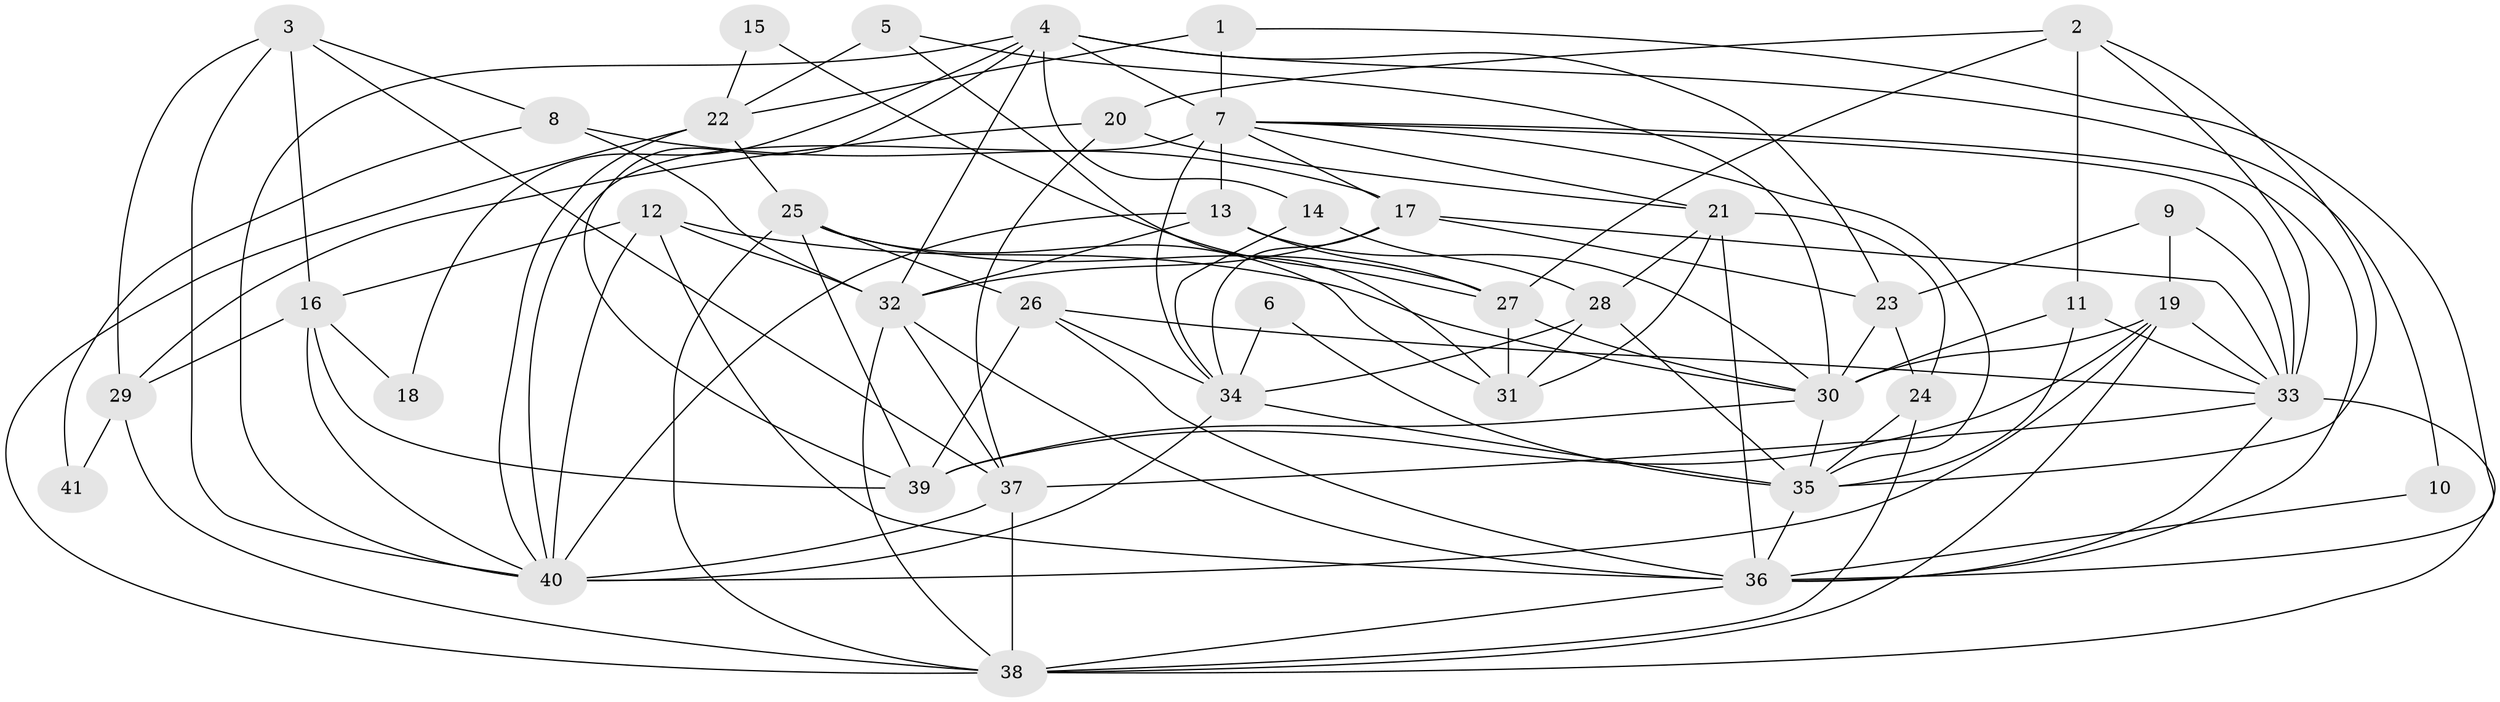 // original degree distribution, {3: 0.2804878048780488, 5: 0.14634146341463414, 6: 0.13414634146341464, 4: 0.3048780487804878, 8: 0.012195121951219513, 2: 0.10975609756097561, 7: 0.012195121951219513}
// Generated by graph-tools (version 1.1) at 2025/26/03/09/25 03:26:16]
// undirected, 41 vertices, 114 edges
graph export_dot {
graph [start="1"]
  node [color=gray90,style=filled];
  1;
  2;
  3;
  4;
  5;
  6;
  7;
  8;
  9;
  10;
  11;
  12;
  13;
  14;
  15;
  16;
  17;
  18;
  19;
  20;
  21;
  22;
  23;
  24;
  25;
  26;
  27;
  28;
  29;
  30;
  31;
  32;
  33;
  34;
  35;
  36;
  37;
  38;
  39;
  40;
  41;
  1 -- 7 [weight=1.0];
  1 -- 22 [weight=1.0];
  1 -- 36 [weight=1.0];
  2 -- 11 [weight=1.0];
  2 -- 20 [weight=1.0];
  2 -- 27 [weight=1.0];
  2 -- 33 [weight=1.0];
  2 -- 35 [weight=1.0];
  3 -- 8 [weight=1.0];
  3 -- 16 [weight=1.0];
  3 -- 29 [weight=1.0];
  3 -- 37 [weight=1.0];
  3 -- 40 [weight=1.0];
  4 -- 7 [weight=2.0];
  4 -- 10 [weight=1.0];
  4 -- 14 [weight=1.0];
  4 -- 18 [weight=1.0];
  4 -- 23 [weight=1.0];
  4 -- 32 [weight=1.0];
  4 -- 39 [weight=1.0];
  4 -- 40 [weight=1.0];
  5 -- 22 [weight=1.0];
  5 -- 30 [weight=1.0];
  5 -- 31 [weight=1.0];
  6 -- 34 [weight=1.0];
  6 -- 35 [weight=1.0];
  7 -- 13 [weight=1.0];
  7 -- 17 [weight=1.0];
  7 -- 21 [weight=1.0];
  7 -- 33 [weight=1.0];
  7 -- 34 [weight=2.0];
  7 -- 35 [weight=1.0];
  7 -- 36 [weight=1.0];
  7 -- 40 [weight=1.0];
  8 -- 17 [weight=1.0];
  8 -- 32 [weight=1.0];
  8 -- 41 [weight=1.0];
  9 -- 19 [weight=1.0];
  9 -- 23 [weight=1.0];
  9 -- 33 [weight=1.0];
  10 -- 36 [weight=1.0];
  11 -- 30 [weight=1.0];
  11 -- 33 [weight=1.0];
  11 -- 35 [weight=1.0];
  12 -- 16 [weight=1.0];
  12 -- 30 [weight=1.0];
  12 -- 32 [weight=1.0];
  12 -- 36 [weight=1.0];
  12 -- 40 [weight=1.0];
  13 -- 27 [weight=1.0];
  13 -- 30 [weight=1.0];
  13 -- 32 [weight=1.0];
  13 -- 40 [weight=1.0];
  14 -- 28 [weight=1.0];
  14 -- 34 [weight=1.0];
  15 -- 22 [weight=1.0];
  15 -- 27 [weight=1.0];
  16 -- 18 [weight=1.0];
  16 -- 29 [weight=1.0];
  16 -- 39 [weight=1.0];
  16 -- 40 [weight=1.0];
  17 -- 23 [weight=1.0];
  17 -- 32 [weight=1.0];
  17 -- 33 [weight=1.0];
  17 -- 34 [weight=1.0];
  19 -- 30 [weight=1.0];
  19 -- 33 [weight=1.0];
  19 -- 38 [weight=1.0];
  19 -- 39 [weight=1.0];
  19 -- 40 [weight=1.0];
  20 -- 21 [weight=1.0];
  20 -- 29 [weight=2.0];
  20 -- 37 [weight=1.0];
  21 -- 24 [weight=1.0];
  21 -- 28 [weight=1.0];
  21 -- 31 [weight=1.0];
  21 -- 36 [weight=1.0];
  22 -- 25 [weight=1.0];
  22 -- 38 [weight=1.0];
  22 -- 40 [weight=1.0];
  23 -- 24 [weight=1.0];
  23 -- 30 [weight=1.0];
  24 -- 35 [weight=1.0];
  24 -- 38 [weight=1.0];
  25 -- 26 [weight=1.0];
  25 -- 27 [weight=1.0];
  25 -- 31 [weight=1.0];
  25 -- 38 [weight=1.0];
  25 -- 39 [weight=1.0];
  26 -- 33 [weight=1.0];
  26 -- 34 [weight=1.0];
  26 -- 36 [weight=1.0];
  26 -- 39 [weight=1.0];
  27 -- 30 [weight=1.0];
  27 -- 31 [weight=1.0];
  28 -- 31 [weight=1.0];
  28 -- 34 [weight=1.0];
  28 -- 35 [weight=2.0];
  29 -- 38 [weight=1.0];
  29 -- 41 [weight=1.0];
  30 -- 35 [weight=1.0];
  30 -- 39 [weight=1.0];
  32 -- 36 [weight=1.0];
  32 -- 37 [weight=2.0];
  32 -- 38 [weight=1.0];
  33 -- 36 [weight=1.0];
  33 -- 37 [weight=1.0];
  33 -- 38 [weight=1.0];
  34 -- 35 [weight=1.0];
  34 -- 40 [weight=1.0];
  35 -- 36 [weight=1.0];
  36 -- 38 [weight=1.0];
  37 -- 38 [weight=1.0];
  37 -- 40 [weight=1.0];
}
